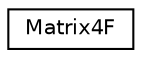 digraph "Graphical Class Hierarchy"
{
  edge [fontname="Helvetica",fontsize="10",labelfontname="Helvetica",labelfontsize="10"];
  node [fontname="Helvetica",fontsize="10",shape=record];
  rankdir="LR";
  Node1 [label="Matrix4F",height=0.2,width=0.4,color="black", fillcolor="white", style="filled",URL="$class_matrix4_f.html"];
}
